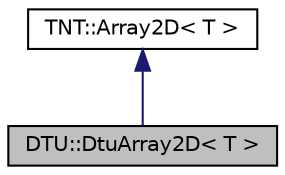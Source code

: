 digraph G
{
  edge [fontname="Helvetica",fontsize="10",labelfontname="Helvetica",labelfontsize="10"];
  node [fontname="Helvetica",fontsize="10",shape=record];
  Node1 [label="DTU::DtuArray2D\< T \>",height=0.2,width=0.4,color="black", fillcolor="grey75", style="filled" fontcolor="black"];
  Node2 -> Node1 [dir="back",color="midnightblue",fontsize="10",style="solid",fontname="Helvetica"];
  Node2 [label="TNT::Array2D\< T \>",height=0.2,width=0.4,color="black", fillcolor="white", style="filled",URL="$class_t_n_t_1_1_array2_d.html"];
}
